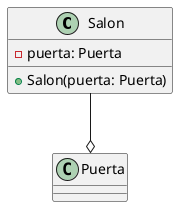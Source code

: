 @startuml

class Salon {
    -puerta: Puerta
    +Salon(puerta: Puerta)
}

class Puerta {

}

Salon --o Puerta


@enduml